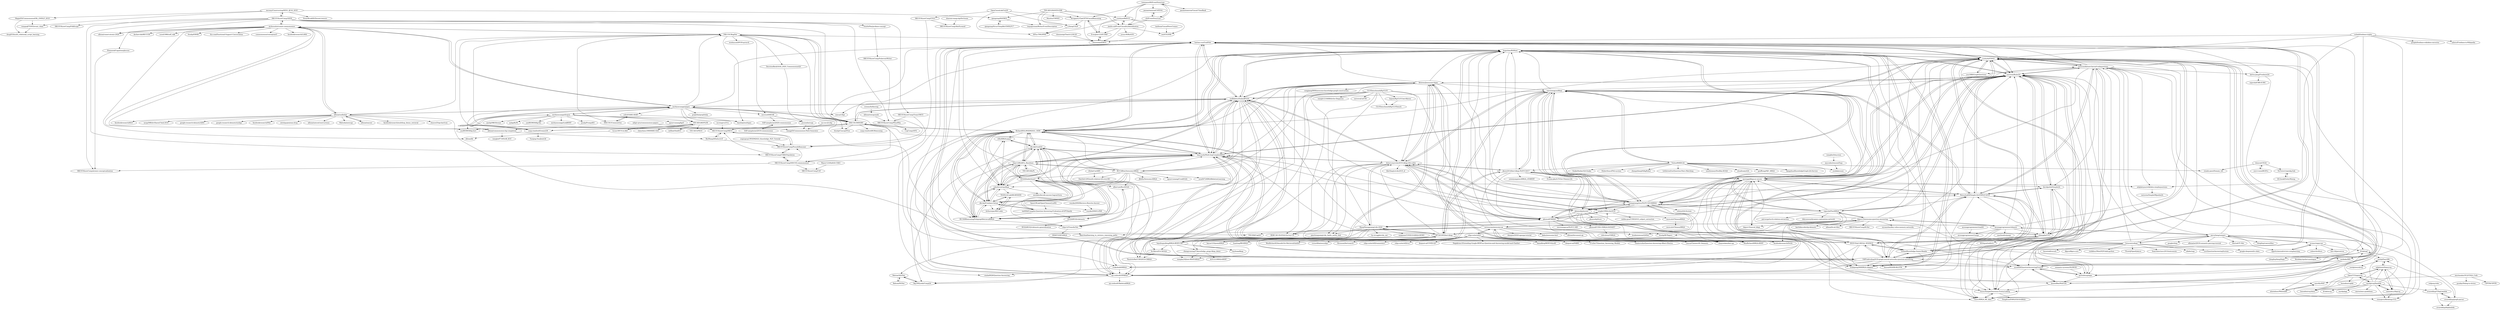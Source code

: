 digraph G {
"eecrazy/ConstructingNEEG_IJCAI_2018" -> "wangzq870305/event_chain"
"eecrazy/ConstructingNEEG_IJCAI_2018" -> "MagiaSN/CommonsenseERL_EMNLP_2019"
"eecrazy/ConstructingNEEG_IJCAI_2018" -> "HKUST-KnowComp/ASER"
"eecrazy/ConstructingNEEG_IJCAI_2018" -> "qiangning/MATRES"
"eecrazy/ConstructingNEEG_IJCAI_2018" -> "StonyBrookNLP/event-tensors"
"cdqa-suite/cdQA" -> "cdqa-suite/cdQA-annotator"
"cdqa-suite/cdQA" -> "cdqa-suite/cdQA-ui"
"cdqa-suite/cdQA" -> "seriousran/awesome-qa"
"cdqa-suite/cdQA" -> "deepset-ai/COVID-QA" ["e"=1]
"cdqa-suite/cdQA" -> "Nagakiran1/Extending-Google-BERT-as-Question-and-Answering-model-and-Chatbot"
"cdqa-suite/cdQA" -> "kamalkraj/BERT-SQuAD" ["e"=1]
"cdqa-suite/cdQA" -> "deepset-ai/FARM" ["e"=1]
"cdqa-suite/cdQA" -> "l11x0m7/Question_Answering_Models" ["e"=1]
"cdqa-suite/cdQA" -> "renatoviolin/Question-Answering-Albert-Electra" ["e"=1]
"cdqa-suite/cdQA" -> "ymcui/Chinese-RC-Datasets" ["e"=1]
"cdqa-suite/cdQA" -> "chiayewken/bert-qa"
"cdqa-suite/cdQA" -> "WenRichard/QAmodel-for-Retrievalchatbot" ["e"=1]
"cdqa-suite/cdQA" -> "facebookresearch/DrQA" ["e"=1]
"cdqa-suite/cdQA" -> "victordibia/neuralqa"
"cdqa-suite/cdQA" -> "Hironsan/bertsearch" ["e"=1]
"atcbosselut/comet-commonsense" -> "allenai/comet-atomic-2020" ["e"=1]
"atcbosselut/comet-commonsense" -> "HKUST-KnowComp/ASER"
"atcbosselut/comet-commonsense" -> "INK-USC/KagNet"
"atcbosselut/comet-commonsense" -> "thunlp/ERNIE" ["e"=1]
"atcbosselut/comet-commonsense" -> "allenai/unifiedqa"
"atcbosselut/comet-commonsense" -> "ElementalCognition/glucose"
"atcbosselut/comet-commonsense" -> "thu-coai/Emotional-Support-Conversation" ["e"=1]
"atcbosselut/comet-commonsense" -> "commonsense/conceptnet5" ["e"=1]
"atcbosselut/comet-commonsense" -> "allenai/commonsense-kg-completion"
"atcbosselut/comet-commonsense" -> "yao8839836/kg-bert" ["e"=1]
"atcbosselut/comet-commonsense" -> "facebookresearch/LAMA" ["e"=1]
"atcbosselut/comet-commonsense" -> "michiyasunaga/qagnn"
"atcbosselut/comet-commonsense" -> "declare-lab/RECCON" ["e"=1]
"atcbosselut/comet-commonsense" -> "vered1986/self_talk"
"atcbosselut/comet-commonsense" -> "allenai/kb" ["e"=1]
"seriousran/awesome-qa" -> "dapurv5/awesome-question-answering"
"seriousran/awesome-qa" -> "chiayewken/bert-qa"
"seriousran/awesome-qa" -> "thunlp/RCPapers" ["e"=1]
"seriousran/awesome-qa" -> "allenai/document-qa" ["e"=1]
"seriousran/awesome-qa" -> "BshoterJ/awesome-kgqa"
"seriousran/awesome-qa" -> "danqi/acl2020-openqa-tutorial" ["e"=1]
"seriousran/awesome-qa" -> "AkariAsai/learning_to_retrieve_reasoning_paths" ["e"=1]
"seriousran/awesome-qa" -> "localminimum/QANet" ["e"=1]
"seriousran/awesome-qa" -> "hugochan/BAMnet"
"seriousran/awesome-qa" -> "cdqa-suite/cdQA"
"seriousran/awesome-qa" -> "facebookresearch/DrQA" ["e"=1]
"seriousran/awesome-qa" -> "Jiakui/awesome-bert" ["e"=1]
"seriousran/awesome-qa" -> "BDBC-KG-NLP/QA-Survey-CN" ["e"=1]
"seriousran/awesome-qa" -> "THUDM/CogQA" ["e"=1]
"seriousran/awesome-qa" -> "wavewangyue/kbqa"
"rowanz/hellaswag" -> "allenai/winogrande"
"brmson/yodaqa" -> "percyliang/sempre"
"brmson/yodaqa" -> "SeanTater/uncc2014watsonsim"
"brmson/yodaqa" -> "syxu828/QuestionAnsweringOverFB"
"brmson/yodaqa" -> "rajarshd/TextKBQA"
"brmson/yodaqa" -> "afader/oqa" ["e"=1]
"brmson/yodaqa" -> "ysc/QuestionAnsweringSystem" ["e"=1]
"brmson/yodaqa" -> "google-deepmind/rc-data" ["e"=1]
"brmson/yodaqa" -> "knowitall/reverb" ["e"=1]
"brmson/yodaqa" -> "ad-freiburg/aqqu"
"brmson/yodaqa" -> "dkpro/dkpro-core" ["e"=1]
"brmson/yodaqa" -> "dapurv5/awesome-question-answering"
"brmson/yodaqa" -> "scottyih/STAGG"
"brmson/yodaqa" -> "vinhkhuc/MemN2N-babi-python" ["e"=1]
"brmson/yodaqa" -> "TScottJ/OpenEphyra"
"brmson/yodaqa" -> "brmson/dataset-factoid-webquestions"
"percyliang/sempre" -> "wcmac/sippycup"
"percyliang/sempre" -> "cgpotts/annualreview-complearning"
"percyliang/sempre" -> "brmson/yodaqa"
"percyliang/sempre" -> "lil-lab/spf"
"percyliang/sempre" -> "ayoungprogrammer/nlquery"
"percyliang/sempre" -> "scottyih/STAGG"
"percyliang/sempre" -> "sivareddyg/graph-parser"
"percyliang/sempre" -> "allenai/acl2018-semantic-parsing-tutorial" ["e"=1]
"percyliang/sempre" -> "donglixp/lang2logic" ["e"=1]
"percyliang/sempre" -> "brmson/dataset-factoid-webquestions"
"percyliang/sempre" -> "ad-freiburg/aqqu"
"percyliang/sempre" -> "MiuLab/TC-Bot" ["e"=1]
"percyliang/sempre" -> "donglixp/coarse2fine" ["e"=1]
"percyliang/sempre" -> "google/sling" ["e"=1]
"percyliang/sempre" -> "castorini/BuboQA"
"alontalmor/WebAsKB" -> "cairoHy/HSP"
"jkszw2014/bert-kbqa-NLPCC2017" -> "huangxiangzhou/NLPCC2016KBQA"
"jkszw2014/bert-kbqa-NLPCC2017" -> "997261095/bert-kbqa"
"jkszw2014/bert-kbqa-NLPCC2017" -> "wavewangyue/kbqa"
"jkszw2014/bert-kbqa-NLPCC2017" -> "WenRichard/KBQA-BERT" ["e"=1]
"jkszw2014/bert-kbqa-NLPCC2017" -> "duterscmy/ccks2019-ckbqa-4th-codes"
"jkszw2014/bert-kbqa-NLPCC2017" -> "wudapeng268/KBQA-Adapter"
"jkszw2014/bert-kbqa-NLPCC2017" -> "pkumod/CKBQA"
"jkszw2014/bert-kbqa-NLPCC2017" -> "hugochan/BAMnet"
"jkszw2014/bert-kbqa-NLPCC2017" -> "yeweiyangxinci/KBQA_AT4BERT"
"jkszw2014/bert-kbqa-NLPCC2017" -> "Erutan-pku/LCN-for-Chinese-QA"
"jkszw2014/bert-kbqa-NLPCC2017" -> "quyingqi/kbqa-ar-smcnn"
"Yishun99/KB-QA" -> "wavewangyue/kbqa"
"Yishun99/KB-QA" -> "shuaihuaiyi/QA" ["e"=1]
"Yishun99/KB-QA" -> "geofftong/NJU_KBQA" ["e"=1]
"Yishun99/KB-QA" -> "huangxiangzhou/NLPCC2016KBQA"
"Yishun99/KB-QA" -> "zoulala/youmi"
"Yishun99/KB-QA" -> "kangzhun/KnowledgeGraph-QA-Service" ["e"=1]
"Yishun99/KB-QA" -> "steady-pace/Domain_QA"
"Yishun99/KB-QA" -> "SnakeHacker/QA-Snake" ["e"=1]
"Yishun99/KB-QA" -> "Hubertliuyu/FAQ-system"
"Yishun99/KB-QA" -> "zhangziliang04/kgRobot" ["e"=1]
"Yishun99/KB-QA" -> "jkszw2014/bert-kbqa-NLPCC2017"
"Yishun99/KB-QA" -> "quyingqi/kbqa-ar-smcnn"
"Yishun99/KB-QA" -> "LittletreeZou/Question-Pairs-Matching" ["e"=1]
"Yishun99/KB-QA" -> "weizhixiaoyi/DouBan-KGQA" ["e"=1]
"amritasaha1812/CSQA_Code" -> "CIPITR/CIPITR"
"amritasaha1812/CSQA_Code" -> "guoday/Dialog-to-Action"
"amritasaha1812/CSQA_Code" -> "cairoHy/HSP"
"cairoHy/HSP" -> "alontalmor/WebAsKB"
"mikelewis0/easyccg" -> "uwnlp/EasySRL"
"mikelewis0/easyccg" -> "stanojevic/Rotating-CCG"
"mikelewis0/easyccg" -> "OpenCCG/openccg"
"mikelewis0/easyccg" -> "masashi-y/depccg"
"mikelewis0/easyccg" -> "bozsahin/ccg-latex"
"UKPLab/coling2018-graph-neural-networks-question-answering" -> "hugochan/BAMnet"
"UKPLab/coling2018-graph-neural-networks-question-answering" -> "scottyih/STAGG"
"UKPLab/coling2018-graph-neural-networks-question-answering" -> "haitian-sun/GraftNet"
"UKPLab/coling2018-graph-neural-networks-question-answering" -> "lanyunshi/Multi-hopComplexKBQA"
"UKPLab/coling2018-graph-neural-networks-question-answering" -> "xwhan/Knowledge-Aware-Reader"
"UKPLab/coling2018-graph-neural-networks-question-answering" -> "StevenWD/HR-BiLSTM"
"UKPLab/coling2018-graph-neural-networks-question-answering" -> "svakulenk0/KBQA"
"UKPLab/coling2018-graph-neural-networks-question-answering" -> "wudapeng268/KBQA-Adapter"
"UKPLab/coling2018-graph-neural-networks-question-answering" -> "syxu828/QuestionAnsweringOverFB"
"UKPLab/coling2018-graph-neural-networks-question-answering" -> "nju-websoft/SPARQA"
"UKPLab/coling2018-graph-neural-networks-question-answering" -> "PetrochukM/Simple-QA-EMNLP-2018"
"UKPLab/coling2018-graph-neural-networks-question-answering" -> "DEEP-PolyU/KEQA_WSDM19"
"UKPLab/coling2018-graph-neural-networks-question-answering" -> "castorini/BuboQA"
"UKPLab/coling2018-graph-neural-networks-question-answering" -> "brmson/dataset-factoid-webquestions"
"UKPLab/coling2018-graph-neural-networks-question-answering" -> "BshoterJ/awesome-kgqa"
"wavewangyue/kbqa" -> "huangxiangzhou/NLPCC2016KBQA"
"wavewangyue/kbqa" -> "jkszw2014/bert-kbqa-NLPCC2017"
"wavewangyue/kbqa" -> "duterscmy/ccks2019-ckbqa-4th-codes"
"wavewangyue/kbqa" -> "997261095/bert-kbqa"
"wavewangyue/kbqa" -> "quyingqi/kbqa-ar-smcnn"
"wavewangyue/kbqa" -> "WenRichard/KBQA-BERT" ["e"=1]
"wavewangyue/kbqa" -> "PetrochukM/Simple-QA-EMNLP-2018"
"wavewangyue/kbqa" -> "hugochan/BAMnet"
"wavewangyue/kbqa" -> "castorini/BuboQA"
"wavewangyue/kbqa" -> "rajarshd/TextKBQA"
"wavewangyue/kbqa" -> "Yishun99/KB-QA"
"wavewangyue/kbqa" -> "pkumod/gAnswer"
"wavewangyue/kbqa" -> "songlei1994/ccks2018"
"wavewangyue/kbqa" -> "brmson/dataset-factoid-webquestions"
"wavewangyue/kbqa" -> "malllabiisc/EmbedKGQA"
"DEEP-PolyU/KEQA_WSDM19" -> "castorini/BuboQA"
"DEEP-PolyU/KEQA_WSDM19" -> "malllabiisc/EmbedKGQA"
"DEEP-PolyU/KEQA_WSDM19" -> "xwhan/Knowledge-Aware-Reader"
"DEEP-PolyU/KEQA_WSDM19" -> "zihangdai/CFO"
"DEEP-PolyU/KEQA_WSDM19" -> "hugochan/BAMnet"
"DEEP-PolyU/KEQA_WSDM19" -> "haitian-sun/GraftNet"
"DEEP-PolyU/KEQA_WSDM19" -> "RichardHGL/WSDM2021_NSM"
"DEEP-PolyU/KEQA_WSDM19" -> "lanyunshi/Multi-hopComplexKBQA"
"DEEP-PolyU/KEQA_WSDM19" -> "UKPLab/coling2018-graph-neural-networks-question-answering"
"DEEP-PolyU/KEQA_WSDM19" -> "PetrochukM/Simple-QA-EMNLP-2018"
"DEEP-PolyU/KEQA_WSDM19" -> "nju-websoft/SPARQA"
"DEEP-PolyU/KEQA_WSDM19" -> "BshoterJ/awesome-kgqa"
"DEEP-PolyU/KEQA_WSDM19" -> "wudapeng268/KBQA-Adapter"
"svakulenk0/KBQA" -> "simba0626/Question-Answering"
"svakulenk0/KBQA" -> "nju-websoft/SPARQA"
"zmtkeke/IRN" -> "JunweiBao/MulCQA"
"zmtkeke/IRN" -> "syxu828/QuestionAnsweringOverFB"
"zmtkeke/IRN" -> "alontalmor/WebAsKB"
"haitian-sun/GraftNet" -> "RichardHGL/WSDM2021_NSM"
"haitian-sun/GraftNet" -> "xwhan/Knowledge-Aware-Reader"
"haitian-sun/GraftNet" -> "lanyunshi/Multi-hopComplexKBQA"
"haitian-sun/GraftNet" -> "malllabiisc/EmbedKGQA"
"haitian-sun/GraftNet" -> "hugochan/BAMnet"
"haitian-sun/GraftNet" -> "scottyih/STAGG"
"haitian-sun/GraftNet" -> "UKPLab/coling2018-graph-neural-networks-question-answering"
"haitian-sun/GraftNet" -> "DEEP-PolyU/KEQA_WSDM19"
"haitian-sun/GraftNet" -> "nju-websoft/SPARQA"
"haitian-sun/GraftNet" -> "svakulenk0/KBQA"
"haitian-sun/GraftNet" -> "zmtkeke/IRN"
"haitian-sun/GraftNet" -> "castorini/BuboQA"
"haitian-sun/GraftNet" -> "RUCKBReasoning/SubgraphRetrievalKBQA"
"haitian-sun/GraftNet" -> "kelvin-jiang/FreebaseQA"
"haitian-sun/GraftNet" -> "salesforce/rng-kbqa"
"hugochan/BAMnet" -> "wudapeng268/KBQA-Adapter"
"hugochan/BAMnet" -> "xwhan/Knowledge-Aware-Reader"
"hugochan/BAMnet" -> "UKPLab/coling2018-graph-neural-networks-question-answering"
"hugochan/BAMnet" -> "lanyunshi/Multi-hopComplexKBQA"
"hugochan/BAMnet" -> "RichardHGL/WSDM2021_NSM"
"hugochan/BAMnet" -> "haitian-sun/GraftNet"
"hugochan/BAMnet" -> "DEEP-PolyU/KEQA_WSDM19"
"hugochan/BAMnet" -> "nju-websoft/SPARQA"
"hugochan/BAMnet" -> "malllabiisc/EmbedKGQA"
"hugochan/BAMnet" -> "castorini/BuboQA"
"hugochan/BAMnet" -> "scottyih/STAGG"
"hugochan/BAMnet" -> "quyingqi/kbqa-ar-smcnn"
"hugochan/BAMnet" -> "brmson/dataset-factoid-webquestions"
"hugochan/BAMnet" -> "zmtkeke/IRN"
"hugochan/BAMnet" -> "PetrochukM/Simple-QA-EMNLP-2018"
"xwhan/Knowledge-Aware-Reader" -> "haitian-sun/GraftNet"
"xwhan/Knowledge-Aware-Reader" -> "hugochan/BAMnet"
"xwhan/Knowledge-Aware-Reader" -> "DEEP-PolyU/KEQA_WSDM19"
"xwhan/Knowledge-Aware-Reader" -> "wudapeng268/KBQA-Adapter"
"xwhan/Knowledge-Aware-Reader" -> "UKPLab/coling2018-graph-neural-networks-question-answering"
"xwhan/Knowledge-Aware-Reader" -> "castorini/BuboQA"
"cgpotts/annualreview-complearning" -> "wcmac/sippycup"
"wangfin/QAsystem" -> "anycodes/tencentFaqs"
"pkumod/gAnswer" -> "huangxiangzhou/NLPCC2016KBQA"
"pkumod/gAnswer" -> "duterscmy/ccks2019-ckbqa-4th-codes"
"pkumod/gAnswer" -> "castorini/BuboQA"
"pkumod/gAnswer" -> "scottyih/STAGG"
"pkumod/gAnswer" -> "pkumod/CKBQA"
"pkumod/gAnswer" -> "wavewangyue/kbqa"
"pkumod/gAnswer" -> "UKPLab/coling2018-graph-neural-networks-question-answering"
"pkumod/gAnswer" -> "lanyunshi/Multi-hopComplexKBQA"
"pkumod/gAnswer" -> "quyingqi/kbqa-ar-smcnn"
"pkumod/gAnswer" -> "nju-websoft/SPARQA"
"pkumod/gAnswer" -> "malllabiisc/EmbedKGQA"
"pkumod/gAnswer" -> "svakulenk0/KBQA"
"pkumod/gAnswer" -> "pkumod/gStore" ["e"=1]
"pkumod/gAnswer" -> "wudapeng268/KBQA-Adapter"
"pkumod/gAnswer" -> "WangShengguang/ccks-2020"
"quyingqi/kbqa-ar-smcnn" -> "PetrochukM/Simple-QA-EMNLP-2018"
"quyingqi/kbqa-ar-smcnn" -> "Gorov/KBQA_RE_data"
"quyingqi/kbqa-ar-smcnn" -> "castorini/BuboQA"
"quyingqi/kbqa-ar-smcnn" -> "huangxiangzhou/NLPCC2016KBQA"
"quyingqi/kbqa-ar-smcnn" -> "zihangdai/CFO"
"quyingqi/kbqa-ar-smcnn" -> "scottyih/STAGG"
"quyingqi/kbqa-ar-smcnn" -> "wavewangyue/kbqa"
"quyingqi/kbqa-ar-smcnn" -> "Gorov/SimpleQuestions-EntityLinking"
"quyingqi/kbqa-ar-smcnn" -> "dapurv5/neural_kbqa" ["e"=1]
"quyingqi/kbqa-ar-smcnn" -> "hugochan/BAMnet"
"quyingqi/kbqa-ar-smcnn" -> "syxu828/QuestionAnsweringOverFB"
"quyingqi/kbqa-ar-smcnn" -> "StevenWD/HR-BiLSTM"
"quyingqi/kbqa-ar-smcnn" -> "davidgolub/SimpleQA"
"quyingqi/kbqa-ar-smcnn" -> "xwhan/Knowledge-Aware-Reader"
"quyingqi/kbqa-ar-smcnn" -> "JunweiBao/MulCQA"
"kelvin-jiang/FreebaseQA" -> "Gorov/KBQA_RE_data"
"kelvin-jiang/FreebaseQA" -> "rajarshd/CBR-SUBG"
"LchengC/iLIF" -> "HITsz-TMG/PPAT"
"anycodes/tencentFaqs" -> "zoulala/youmi"
"HKUST-KnowComp/ASER" -> "eecrazy/ConstructingNEEG_IJCAI_2018"
"HKUST-KnowComp/ASER" -> "HKUST-KnowComp/TransOMCS"
"HKUST-KnowComp/ASER" -> "HKUST-KnowComp/CSKB-Population"
"HKUST-KnowComp/ASER" -> "HKUST-KnowComp/atomic-conceptualization"
"HKUST-KnowComp/ASER" -> "HKUST-KnowComp/DISCOS-commonsense"
"HKUST-KnowComp/ASER" -> "HKUST-KnowComp/FolkScope"
"HKUST-KnowComp/ASER" -> "allenai/comet-atomic-2020" ["e"=1]
"HKUST-KnowComp/ASER" -> "atcbosselut/comet-commonsense"
"HKUST-KnowComp/ASER" -> "ScarletPan/probase-concept"
"HKUST-KnowComp/ASER" -> "HKUST-KnowComp/WinoWhy"
"chiayewken/bert-qa" -> "seriousran/awesome-qa"
"PetrochukM/Simple-QA-EMNLP-2018" -> "quyingqi/kbqa-ar-smcnn"
"PetrochukM/Simple-QA-EMNLP-2018" -> "castorini/BuboQA"
"PetrochukM/Simple-QA-EMNLP-2018" -> "davidgolub/SimpleQA"
"PetrochukM/Simple-QA-EMNLP-2018" -> "zihangdai/CFO"
"PetrochukM/Simple-QA-EMNLP-2018" -> "Gorov/KBQA_RE_data"
"PetrochukM/Simple-QA-EMNLP-2018" -> "brmson/dataset-factoid-webquestions"
"PetrochukM/Simple-QA-EMNLP-2018" -> "huangxiangzhou/NLPCC2016KBQA"
"PetrochukM/Simple-QA-EMNLP-2018" -> "StevenWD/HR-BiLSTM"
"PetrochukM/Simple-QA-EMNLP-2018" -> "Gorov/SimpleQuestions-EntityLinking"
"PetrochukM/Simple-QA-EMNLP-2018" -> "wavewangyue/kbqa"
"PetrochukM/Simple-QA-EMNLP-2018" -> "UKPLab/coling2018-graph-neural-networks-question-answering"
"songlei1994/ccks2018" -> "pkumod/CKBQA"
"songlei1994/ccks2018" -> "duterscmy/ccks2019-ckbqa-4th-codes"
"songlei1994/ccks2018" -> "msra-nlc/ChineseKBQA"
"songlei1994/ccks2018" -> "xiefan-guo/CCKS2019_subject_extraction" ["e"=1]
"SAP-samples/acl2019-commonsense" -> "SAP-samples/acl2020-commonsense"
"qiangning/StructTempRel-EMNLP17" -> "qiangning/MATRES"
"wudapeng268/KBQA-Adapter" -> "hugochan/BAMnet"
"wudapeng268/KBQA-Adapter" -> "Gorov/KBQA_RE_data"
"keyue123/poemKBQA" -> "997261095/bert-kbqa"
"msra-nlc/ChineseKBQA" -> "msra-nlc/ChineseDBQA"
"qiangning/MATRES" -> "qiangning/StructTempRel-EMNLP17"
"qiangning/MATRES" -> "timjogorman/RicherEventDescription"
"mcreng/cs231n" -> "HKUST-KnowComp/MICO"
"INK-USC/MHGRN" -> "INK-USC/KagNet"
"INK-USC/MHGRN" -> "michiyasunaga/qagnn"
"INK-USC/MHGRN" -> "snap-stanford/GreaseLM"
"INK-USC/MHGRN" -> "malllabiisc/EmbedKGQA"
"INK-USC/MHGRN" -> "RichardHGL/WSDM2021_NSM"
"INK-USC/MHGRN" -> "lanyunshi/Multi-hopComplexKBQA"
"INK-USC/MHGRN" -> "haitian-sun/GraftNet"
"INK-USC/MHGRN" -> "allenai/commonsense-kg-completion"
"INK-USC/MHGRN" -> "thunlp/ConceptFlow" ["e"=1]
"INK-USC/MHGRN" -> "snap-stanford/KGReasoning" ["e"=1]
"INK-USC/MHGRN" -> "hugochan/BAMnet"
"INK-USC/MHGRN" -> "DEEP-PolyU/KEQA_WSDM19"
"INK-USC/CommonGen" -> "yeliu918/KG-BART"
"allenai/unifiedqa" -> "AkariAsai/learning_to_retrieve_reasoning_paths" ["e"=1]
"allenai/unifiedqa" -> "allenai/macaw"
"allenai/unifiedqa" -> "facebookresearch/multihop_dense_retrieval" ["e"=1]
"allenai/unifiedqa" -> "atcbosselut/comet-commonsense"
"allenai/unifiedqa" -> "shmsw25/qa-hard-em" ["e"=1]
"allenai/unifiedqa" -> "facebookresearch/KILT" ["e"=1]
"allenai/unifiedqa" -> "mrqa/MRQA-Shared-Task-2019" ["e"=1]
"allenai/unifiedqa" -> "michiyasunaga/qagnn"
"allenai/unifiedqa" -> "google-research-datasets/QED" ["e"=1]
"allenai/unifiedqa" -> "google-research-datasets/tydiqa" ["e"=1]
"allenai/unifiedqa" -> "facebookresearch/PAQ" ["e"=1]
"allenai/unifiedqa" -> "nitishgupta/nmn-drop" ["e"=1]
"allenai/unifiedqa" -> "allenai/natural-instructions" ["e"=1]
"allenai/unifiedqa" -> "INK-USC/KagNet"
"allenai/unifiedqa" -> "Maluuba/newsqa" ["e"=1]
"usc-isi-i2/cskg" -> "wangpf3/Commonsense-Path-Generator"
"duterscmy/ccks2019-ckbqa-4th-codes" -> "pkumod/CKBQA"
"duterscmy/ccks2019-ckbqa-4th-codes" -> "WangShengguang/ccks-2020"
"duterscmy/ccks2019-ckbqa-4th-codes" -> "songlei1994/ccks2018"
"duterscmy/ccks2019-ckbqa-4th-codes" -> "wavewangyue/kbqa"
"duterscmy/ccks2019-ckbqa-4th-codes" -> "panchunguang/ccks_baidu_entity_link" ["e"=1]
"duterscmy/ccks2019-ckbqa-4th-codes" -> "malllabiisc/EmbedKGQA"
"duterscmy/ccks2019-ckbqa-4th-codes" -> "lanyunshi/Multi-hopComplexKBQA"
"duterscmy/ccks2019-ckbqa-4th-codes" -> "WenRichard/KBQA-BERT" ["e"=1]
"duterscmy/ccks2019-ckbqa-4th-codes" -> "huangxiangzhou/NLPCC2016KBQA"
"duterscmy/ccks2019-ckbqa-4th-codes" -> "jkszw2014/bert-kbqa-NLPCC2017"
"duterscmy/ccks2019-ckbqa-4th-codes" -> "BDBC-KG-NLP/QA-Survey-CN" ["e"=1]
"duterscmy/ccks2019-ckbqa-4th-codes" -> "pkumod/gAnswer"
"duterscmy/ccks2019-ckbqa-4th-codes" -> "AlexYangLi/ccks2019_el" ["e"=1]
"duterscmy/ccks2019-ckbqa-4th-codes" -> "BshoterJ/awesome-kgqa"
"duterscmy/ccks2019-ckbqa-4th-codes" -> "ThisIsSoMe/CCKS2019-CKBQA"
"INK-USC/KagNet" -> "INK-USC/MHGRN"
"INK-USC/KagNet" -> "DecstionBack/AAAI_2020_CommonsenseQA"
"INK-USC/KagNet" -> "wangpf3/Commonsense-Path-Generator"
"INK-USC/KagNet" -> "THUDM/CogQA" ["e"=1]
"INK-USC/KagNet" -> "haitian-sun/GraftNet"
"INK-USC/KagNet" -> "thunlp/ConceptFlow" ["e"=1]
"INK-USC/KagNet" -> "haozheji/multigen" ["e"=1]
"INK-USC/KagNet" -> "woshiyyya/DFGN-pytorch" ["e"=1]
"INK-USC/KagNet" -> "allenai/commonsense-kg-completion"
"INK-USC/KagNet" -> "microsoft/KEAR"
"INK-USC/KagNet" -> "atcbosselut/comet-commonsense"
"INK-USC/KagNet" -> "INK-USC/CommonGen"
"997261095/bert-kbqa" -> "hquzhuguofeng/KBQA-BERT-CRF"
"997261095/bert-kbqa" -> "jkszw2014/bert-kbqa-NLPCC2017"
"997261095/bert-kbqa" -> "wavewangyue/kbqa"
"997261095/bert-kbqa" -> "huangxiangzhou/NLPCC2016KBQA"
"997261095/bert-kbqa" -> "keyue123/poemKBQA"
"997261095/bert-kbqa" -> "wangbq18/Joint-BERT-KBQA"
"997261095/bert-kbqa" -> "WangShengguang/ccks-2020"
"997261095/bert-kbqa" -> "zhangyunxing37/knowledge_grapy-kbqa_demo"
"997261095/bert-kbqa" -> "lanyunshi/Multi-hopComplexKBQA"
"997261095/bert-kbqa" -> "duterscmy/ccks2019-ckbqa-4th-codes"
"997261095/bert-kbqa" -> "liuaiting/BB-KBQA"
"997261095/bert-kbqa" -> "hyybuaa/kbqa"
"997261095/bert-kbqa" -> "WenRichard/KBQA-BERT" ["e"=1]
"hquzhuguofeng/KBQA-BERT-CRF" -> "997261095/bert-kbqa"
"hquzhuguofeng/KBQA-BERT-CRF" -> "zhangyunxing37/knowledge_grapy-kbqa_demo"
"hquzhuguofeng/KBQA-BERT-CRF" -> "Xu-Wave/EA-CKGQA"
"hquzhuguofeng/KBQA-BERT-CRF" -> "hyybuaa/kbqa"
"hquzhuguofeng/KBQA-BERT-CRF" -> "wangbq18/Joint-BERT-KBQA"
"WangShengguang/ccks-2020" -> "duterscmy/ccks2019-ckbqa-4th-codes"
"WangShengguang/ccks-2020" -> "ThisIsSoMe/CCKS2019-CKBQA"
"WangShengguang/ccks-2020" -> "pkumod/CKBQA"
"WangShengguang/ccks-2020" -> "songlei1994/ccks2018"
"WangShengguang/ccks-2020" -> "997261095/bert-kbqa"
"WangShengguang/ccks-2020" -> "malllabiisc/EmbedKGQA"
"WangShengguang/ccks-2020" -> "xyjigsaw/COVID19-KBQA-DEMO" ["e"=1]
"WangShengguang/ccks-2020" -> "panchunguang/ccks_baidu_entity_link" ["e"=1]
"WangShengguang/ccks-2020" -> "hquzhuguofeng/KBQA-BERT-CRF"
"WangShengguang/ccks-2020" -> "Xu-Wave/EA-CKGQA"
"WangShengguang/ccks-2020" -> "hy-struggle/ccks_ner" ["e"=1]
"nju-websoft/SPARQA" -> "lanyunshi/Multi-hopComplexKBQA"
"nju-websoft/SPARQA" -> "lkq1992yeah/CompQA"
"nju-websoft/SPARQA" -> "nju-websoft/SkeletonKBQA"
"nju-websoft/SPARQA" -> "RichardHGL/WSDM2021_NSM"
"nju-websoft/SPARQA" -> "cairoHy/HSP"
"lanyunshi/Multi-hopComplexKBQA" -> "RichardHGL/WSDM2021_NSM"
"lanyunshi/Multi-hopComplexKBQA" -> "nju-websoft/SPARQA"
"lanyunshi/Multi-hopComplexKBQA" -> "malllabiisc/EmbedKGQA"
"lanyunshi/Multi-hopComplexKBQA" -> "scottyih/STAGG"
"lanyunshi/Multi-hopComplexKBQA" -> "haitian-sun/GraftNet"
"lanyunshi/Multi-hopComplexKBQA" -> "dki-lab/GrailQA"
"lanyunshi/Multi-hopComplexKBQA" -> "lkq1992yeah/CompQA"
"lanyunshi/Multi-hopComplexKBQA" -> "hugochan/BAMnet"
"lanyunshi/Multi-hopComplexKBQA" -> "salesforce/rng-kbqa"
"lanyunshi/Multi-hopComplexKBQA" -> "shijx12/KQAPro_Baselines"
"lanyunshi/Multi-hopComplexKBQA" -> "Bahuia/AQGNet"
"lanyunshi/Multi-hopComplexKBQA" -> "UKPLab/coling2018-graph-neural-networks-question-answering"
"lanyunshi/Multi-hopComplexKBQA" -> "RUCKBReasoning/SubgraphRetrievalKBQA"
"lanyunshi/Multi-hopComplexKBQA" -> "DEEP-PolyU/KEQA_WSDM19"
"lanyunshi/Multi-hopComplexKBQA" -> "duterscmy/ccks2019-ckbqa-4th-codes"
"jianliu-ml/EventCausalityIdentification" -> "Everglow123/ECIMP"
"jianliu-ml/EventCausalityIdentification" -> "cuishiyao96/ECE"
"jianliu-ml/EventCausalityIdentification" -> "jcsun-00/KeAGN"
"jianliu-ml/EventCausalityIdentification" -> "chenmeiqii/ERGO"
"jianliu-ml/EventCausalityIdentification" -> "iesl/CE2ERE"
"zhangyunxing37/knowledge_grapy-kbqa_demo" -> "AI-YULU/KBQA-BERT" ["e"=1]
"zhangyunxing37/knowledge_grapy-kbqa_demo" -> "wangbq18/Joint-BERT-KBQA"
"malllabiisc/EmbedKGQA" -> "lanyunshi/Multi-hopComplexKBQA"
"malllabiisc/EmbedKGQA" -> "BshoterJ/awesome-kgqa"
"malllabiisc/EmbedKGQA" -> "DEEP-PolyU/KEQA_WSDM19"
"malllabiisc/EmbedKGQA" -> "haitian-sun/GraftNet"
"malllabiisc/EmbedKGQA" -> "RichardHGL/WSDM2021_NSM"
"malllabiisc/EmbedKGQA" -> "uma-pi1/kge" ["e"=1]
"malllabiisc/EmbedKGQA" -> "hugochan/BAMnet"
"malllabiisc/EmbedKGQA" -> "duterscmy/ccks2019-ckbqa-4th-codes"
"malllabiisc/EmbedKGQA" -> "INK-USC/MHGRN"
"malllabiisc/EmbedKGQA" -> "shijx12/TransferNet"
"malllabiisc/EmbedKGQA" -> "RUCKBReasoning/SubgraphRetrievalKBQA"
"malllabiisc/EmbedKGQA" -> "michiyasunaga/qagnn"
"malllabiisc/EmbedKGQA" -> "nju-websoft/SPARQA"
"malllabiisc/EmbedKGQA" -> "shijx12/KQAPro_Baselines"
"malllabiisc/EmbedKGQA" -> "UKPLab/coling2018-graph-neural-networks-question-answering"
"shijx12/KQAPro_Baselines" -> "lanyunshi/Multi-hopComplexKBQA"
"shijx12/KQAPro_Baselines" -> "RichardHGL/WSDM2021_NSM"
"shijx12/KQAPro_Baselines" -> "salesforce/rng-kbqa"
"shijx12/KQAPro_Baselines" -> "shijx12/TransferNet"
"shijx12/KQAPro_Baselines" -> "RUCAIBox/Awesome-KBQA"
"shijx12/KQAPro_Baselines" -> "dki-lab/GrailQA"
"shijx12/KQAPro_Baselines" -> "nju-websoft/SPARQA"
"shijx12/KQAPro_Baselines" -> "RUCKBReasoning/SubgraphRetrievalKBQA"
"shijx12/KQAPro_Baselines" -> "THU-KEG/KoPL"
"shijx12/KQAPro_Baselines" -> "dki-lab/Freebase-Setup"
"shijx12/KQAPro_Baselines" -> "malllabiisc/EmbedKGQA"
"shijx12/KQAPro_Baselines" -> "haitian-sun/GraftNet"
"shijx12/KQAPro_Baselines" -> "KGQA/leaderboard"
"shijx12/KQAPro_Baselines" -> "albert-jin/Rce-KGQA"
"lkq1992yeah/CompQA" -> "Bahuia/AQGNet"
"Bahuia/AQGNet" -> "Bahuia/HGNet"
"Bahuia/AQGNet" -> "lkq1992yeah/CompQA"
"BshoterJ/awesome-kgqa" -> "malllabiisc/EmbedKGQA"
"BshoterJ/awesome-kgqa" -> "lanyunshi/Multi-hopComplexKBQA"
"BshoterJ/awesome-kgqa" -> "castorini/BuboQA"
"BshoterJ/awesome-kgqa" -> "duterscmy/ccks2019-ckbqa-4th-codes"
"BshoterJ/awesome-kgqa" -> "UKPLab/coling2018-graph-neural-networks-question-answering"
"BshoterJ/awesome-kgqa" -> "haitian-sun/GraftNet"
"BshoterJ/awesome-kgqa" -> "hugochan/BAMnet"
"BshoterJ/awesome-kgqa" -> "DEEP-PolyU/KEQA_WSDM19"
"BshoterJ/awesome-kgqa" -> "huangxiangzhou/NLPCC2016KBQA"
"BshoterJ/awesome-kgqa" -> "BDBC-KG-NLP/QA-Survey-CN" ["e"=1]
"BshoterJ/awesome-kgqa" -> "songjiang0909/awesome-knowledge-graph-construction" ["e"=1]
"BshoterJ/awesome-kgqa" -> "wavewangyue/kbqa"
"BshoterJ/awesome-kgqa" -> "RichardHGL/WSDM2021_NSM"
"BshoterJ/awesome-kgqa" -> "svakulenk0/KBQA"
"BshoterJ/awesome-kgqa" -> "nju-websoft/SPARQA"
"allenai/winogrande" -> "HKUST-KnowComp/WinoWhy"
"allenai/commonsense-kg-completion" -> "wangbo9719/StAR_KGC" ["e"=1]
"allenai/commonsense-kg-completion" -> "BinWang28/InductivE"
"yeliu918/KG-BART" -> "INK-USC/CommonGen"
"yeliu918/KG-BART" -> "haozheji/multigen" ["e"=1]
"SAP-samples/acl2020-commonsense" -> "SAP-samples/acl2019-commonsense"
"ScarletPan/probase-concept" -> "HKUST-KnowComp/SubeventWriter"
"ElementalCognition/glucose" -> "HKUST-KnowComp/atomic-conceptualization"
"txsun1997/CoLAKE" -> "THU-KEG/KEPLER"
"txsun1997/CoLAKE" -> "allenai/kb" ["e"=1]
"DecstionBack/AAAI_2020_CommonsenseQA" -> "jessionlin/csqa"
"cdhx/KBQA-paper" -> "dki-lab/GrailQA"
"dki-lab/Freebase-Setup" -> "dki-lab/GrailQA"
"dki-lab/Freebase-Setup" -> "salesforce/rng-kbqa"
"dki-lab/Freebase-Setup" -> "RUCKBReasoning/SubgraphRetrievalKBQA"
"dki-lab/Freebase-Setup" -> "TIGER-AI-Lab/KB-BINDER"
"dki-lab/Freebase-Setup" -> "RichardHGL/WSDM2021_NSM"
"dki-lab/Freebase-Setup" -> "Arthurizijar/KB-Coder"
"dki-lab/Freebase-Setup" -> "KGQA/leaderboard"
"dki-lab/Freebase-Setup" -> "wuyike2000/CoTKR"
"dki-lab/Freebase-Setup" -> "tan92hl/Complex-Question-Answering-Evaluation-of-GPT-family"
"pkumod/CKBQA" -> "songlei1994/ccks2018"
"pkumod/CKBQA" -> "duterscmy/ccks2019-ckbqa-4th-codes"
"pkumod/CKBQA" -> "pkumod/CCKS-CKBQA-DATASET"
"pkumod/CKBQA" -> "wudapeng268/KBQA-Adapter"
"pkumod/CKBQA" -> "huangxiangzhou/NLPCC2016KBQA"
"pkumod/CKBQA" -> "nju-websoft/SPARQA"
"pkumod/CKBQA" -> "wavewangyue/NLPCC-MH" ["e"=1]
"pkumod/CKBQA" -> "WangShengguang/ccks-2020"
"pkumod/CKBQA" -> "lanyunshi/Multi-hopComplexKBQA"
"pkumod/CKBQA" -> "scottyih/STAGG"
"pkumod/CKBQA" -> "hugochan/BAMnet"
"Xu-Wave/EA-CKGQA" -> "ThisIsSoMe/CCKS2019-CKBQA"
"HKUST-KnowComp/TransOMCS" -> "HKUST-KnowComp/WinoWhy"
"HKUST-KnowComp/TransOMCS" -> "HKUST-KnowComp/DISCOS-commonsense"
"jessionlin/csqa" -> "wangpf3/Commonsense-Path-Generator"
"HKUST-KnowComp/WinoWhy" -> "CogComp/APSI"
"HKUST-KnowComp/WinoWhy" -> "HKUST-KnowComp/MICO"
"MagiaSN/CommonsenseERL_EMNLP_2019" -> "doug919/multi_relational_script_learning"
"MagiaSN/CommonsenseERL_EMNLP_2019" -> "wangzq870305/event_chain"
"BinWang28/InductivE" -> "HKUST-KnowComp/MICO"
"BinWang28/InductivE" -> "HKUST-KnowComp/PseudoReasoner"
"michiyasunaga/qagnn" -> "INK-USC/MHGRN"
"michiyasunaga/qagnn" -> "snap-stanford/GreaseLM"
"michiyasunaga/qagnn" -> "malllabiisc/EmbedKGQA"
"michiyasunaga/qagnn" -> "michiyasunaga/dragon"
"michiyasunaga/qagnn" -> "yeliu918/KG-BART"
"michiyasunaga/qagnn" -> "INK-USC/KagNet"
"michiyasunaga/qagnn" -> "allenai/unifiedqa"
"michiyasunaga/qagnn" -> "THU-KEG/KEPLER"
"michiyasunaga/qagnn" -> "yao8839836/kg-bert" ["e"=1]
"michiyasunaga/qagnn" -> "atcbosselut/comet-commonsense"
"michiyasunaga/qagnn" -> "graph4ai/graph4nlp" ["e"=1]
"michiyasunaga/qagnn" -> "haozheji/multigen" ["e"=1]
"michiyasunaga/qagnn" -> "uma-pi1/kge" ["e"=1]
"michiyasunaga/qagnn" -> "microsoft/KEAR"
"michiyasunaga/qagnn" -> "haitian-sun/GraftNet"
"brmson/dataset-factoid-webquestions" -> "Gorov/SimpleQuestions-EntityLinking"
"brmson/dataset-factoid-webquestions" -> "scottyih/STAGG"
"brmson/dataset-factoid-webquestions" -> "PetrochukM/Simple-QA-EMNLP-2018"
"brmson/dataset-factoid-webquestions" -> "castorini/BuboQA"
"brmson/dataset-factoid-webquestions" -> "askplatypus/wikidata-simplequestions"
"brmson/dataset-factoid-webquestions" -> "hugochan/BAMnet"
"brmson/dataset-factoid-webquestions" -> "wudapeng268/KBQA-Adapter"
"brmson/dataset-factoid-webquestions" -> "ad-freiburg/aqqu"
"brmson/dataset-factoid-webquestions" -> "ysu1989/GraphQuestions"
"brmson/dataset-factoid-webquestions" -> "UKPLab/coling2018-graph-neural-networks-question-answering"
"brmson/dataset-factoid-webquestions" -> "kelvin-jiang/FreebaseQA"
"brmson/dataset-factoid-webquestions" -> "Gorov/KBQA_RE_data"
"brmson/dataset-factoid-webquestions" -> "haitian-sun/GraftNet"
"brmson/dataset-factoid-webquestions" -> "quyingqi/kbqa-ar-smcnn"
"brmson/dataset-factoid-webquestions" -> "davidgolub/SimpleQA"
"wcmac/sippycup" -> "cgpotts/annualreview-complearning"
"wcmac/sippycup" -> "percyliang/sempre"
"wcmac/sippycup" -> "lil-lab/spf"
"wcmac/sippycup" -> "sidaw/shrdlurn"
"wcmac/sippycup" -> "Kitt-AI/parsetron"
"dki-lab/GrailQA" -> "dki-lab/Freebase-Setup"
"dki-lab/GrailQA" -> "salesforce/rng-kbqa"
"dki-lab/GrailQA" -> "cdhx/KBQA-paper"
"dki-lab/GrailQA" -> "lanyunshi/Multi-hopComplexKBQA"
"dki-lab/GrailQA" -> "simba0626/Question-Answering"
"dki-lab/GrailQA" -> "Arthurizijar/KB-Coder"
"dki-lab/GrailQA" -> "nju-websoft/SPARQA"
"dki-lab/GrailQA" -> "RichardHGL/WSDM2021_NSM"
"dki-lab/GrailQA" -> "shijx12/KQAPro_Baselines"
"sivareddyg/graph-parser" -> "sivareddyg/UDepLambda"
"sivareddyg/graph-parser" -> "sivareddyg/deplambda"
"sivareddyg/graph-parser" -> "uwnlp/EasySRL"
"shijx12/TransferNet" -> "albert-jin/Rce-KGQA"
"shijx12/TransferNet" -> "HXX97/GMT-KBQA"
"allenai/macaw" -> "allenai/unifiedqa"
"redpony/cdec" -> "sivareddyg/UDepLambda"
"RichardHGL/WSDM2021_NSM" -> "RUCKBReasoning/SubgraphRetrievalKBQA"
"RichardHGL/WSDM2021_NSM" -> "lanyunshi/Multi-hopComplexKBQA"
"RichardHGL/WSDM2021_NSM" -> "haitian-sun/GraftNet"
"RichardHGL/WSDM2021_NSM" -> "salesforce/rng-kbqa"
"RichardHGL/WSDM2021_NSM" -> "nju-websoft/SPARQA"
"RichardHGL/WSDM2021_NSM" -> "malllabiisc/EmbedKGQA"
"RichardHGL/WSDM2021_NSM" -> "hugochan/BAMnet"
"RichardHGL/WSDM2021_NSM" -> "dki-lab/GrailQA"
"RichardHGL/WSDM2021_NSM" -> "dki-lab/Freebase-Setup"
"RichardHGL/WSDM2021_NSM" -> "shijx12/KQAPro_Baselines"
"RichardHGL/WSDM2021_NSM" -> "DEEP-PolyU/KEQA_WSDM19"
"RichardHGL/WSDM2021_NSM" -> "lkq1992yeah/CompQA"
"RichardHGL/WSDM2021_NSM" -> "scottyih/STAGG"
"RichardHGL/WSDM2021_NSM" -> "INK-USC/MHGRN"
"RichardHGL/WSDM2021_NSM" -> "cdhx/KBQA-paper"
"microsoft/KEAR" -> "jessionlin/csqa"
"microsoft/KEAR" -> "SAP-samples/acl2020-commonsense"
"RUCAIBox/Awesome-KBQA" -> "shijx12/KQAPro_Baselines"
"RUCAIBox/Awesome-KBQA" -> "dki-lab/Freebase-Setup"
"RUCAIBox/Awesome-KBQA" -> "JBoRu/Awesome-KBQA"
"RUCAIBox/Awesome-KBQA" -> "salesforce/rng-kbqa"
"RUCAIBox/Awesome-KBQA" -> "dki-lab/GrailQA"
"RUCAIBox/Awesome-KBQA" -> "DanSeb1295/multi-relation-QA-over-KG"
"RUCAIBox/Awesome-KBQA" -> "RUCKBReasoning/SubgraphRetrievalKBQA"
"RUCAIBox/Awesome-KBQA" -> "KGQA/leaderboard"
"RUCAIBox/Awesome-KBQA" -> "apoorvumang/CronKGQA" ["e"=1]
"RUCAIBox/Awesome-KBQA" -> "malllabiisc/EmbedKGQA"
"RUCAIBox/Awesome-KBQA" -> "RichardHGL/WSDM2021_NSM"
"RUCAIBox/Awesome-KBQA" -> "lanyunshi/Multi-hopComplexKBQA"
"RUCAIBox/Awesome-KBQA" -> "albert-jin/Rce-KGQA"
"RUCAIBox/Awesome-KBQA" -> "yym6472/KBQARelationLearning"
"RUCAIBox/Awesome-KBQA" -> "BshoterJ/awesome-kgqa"
"THU-KEG/KEPLER" -> "txsun1997/CoLAKE"
"THU-KEG/KEPLER" -> "allenai/commonsense-kg-completion"
"THU-KEG/KEPLER" -> "chenchens190009/KG-S2S" ["e"=1]
"THU-KEG/KEPLER" -> "yao8839836/kg-bert" ["e"=1]
"THU-KEG/KEPLER" -> "intfloat/SimKGC" ["e"=1]
"THU-KEG/KEPLER" -> "THU-KEG/PKGC" ["e"=1]
"albert-jin/Rce-KGQA" -> "shijx12/TransferNet"
"Mayer123/HyKAS-CSKG" -> "HKUST-KnowComp/CAT"
"iDylanCui/ARN" -> "DanSeb1295/multi-relation-QA-over-KG"
"HKUST-KnowComp/DISCOS-commonsense" -> "HKUST-KnowComp/CSKB-Population"
"HKUST-KnowComp/DISCOS-commonsense" -> "HKUST-KnowComp/PseudoReasoner"
"HKUST-KnowComp/DISCOS-commonsense" -> "HKUST-KnowComp/CAT"
"HKUST-KnowComp/DISCOS-commonsense" -> "HKUST-KnowComp/atomic-conceptualization"
"adapt-sjtu/commonsense-papers" -> "HKUST-KnowComp/MICO"
"dozycat/CEQA" -> "zzzvvvxxxd/KGPro"
"dozycat/CEQA" -> "NoTwice1/openkg-link"
"dozycat/CEQA" -> "steady-pace/Domain_QA"
"snap-stanford/GreaseLM" -> "michiyasunaga/dragon"
"snap-stanford/GreaseLM" -> "michiyasunaga/qagnn"
"snap-stanford/GreaseLM" -> "INK-USC/MHGRN"
"snap-stanford/GreaseLM" -> "Yueqing-Sun/JointLK"
"KGQA/leaderboard" -> "KGQA/KGQA-datasets"
"KGQA/leaderboard" -> "dki-lab/Freebase-Setup"
"KGQA/leaderboard" -> "askplatypus/wikidata-simplequestions"
"KGQA/leaderboard" -> "salesforce/rng-kbqa"
"KGQA/leaderboard" -> "shijx12/KQAPro_Baselines"
"KGQA/leaderboard" -> "awslabs/decode-answer-logical-form"
"KGQA/leaderboard" -> "tan92hl/Complex-Question-Answering-Evaluation-of-GPT-family"
"KGQA/leaderboard" -> "RichardHGL/WSDM2021_NSM"
"KGQA/leaderboard" -> "dki-lab/GrailQA"
"KGQA/leaderboard" -> "shijx12/TransferNet"
"mynlp/ccg2lambda" -> "masashi-y/depccg"
"mynlp/ccg2lambda" -> "mikelewis0/easyccg"
"mynlp/ccg2lambda" -> "mynlp/jigg"
"mynlp/ccg2lambda" -> "OpenCCG/openccg"
"mynlp/ccg2lambda" -> "stanojevic/Rotating-CCG"
"mynlp/ccg2lambda" -> "bozsahin/ccg-latex"
"mynlp/ccg2lambda" -> "sivareddyg/UDepLambda"
"mynlp/ccg2lambda" -> "lil-lab/spf"
"mynlp/ccg2lambda" -> "uwnlp/EasySRL"
"mynlp/ccg2lambda" -> "amrisi/amr-guidelines" ["e"=1]
"mynlp/ccg2lambda" -> "lil-lab/nccg"
"ayoungprogrammer/readAI" -> "ayoungprogrammer/Lango"
"salesforce/rng-kbqa" -> "dki-lab/GrailQA"
"salesforce/rng-kbqa" -> "dki-lab/Freebase-Setup"
"salesforce/rng-kbqa" -> "RUCKBReasoning/SubgraphRetrievalKBQA"
"salesforce/rng-kbqa" -> "RichardHGL/WSDM2021_NSM"
"salesforce/rng-kbqa" -> "cdhx/KBQA-paper"
"salesforce/rng-kbqa" -> "lanyunshi/Multi-hopComplexKBQA"
"salesforce/rng-kbqa" -> "awslabs/decode-answer-logical-form"
"salesforce/rng-kbqa" -> "TIGER-AI-Lab/KB-BINDER"
"salesforce/rng-kbqa" -> "shijx12/KQAPro_Baselines"
"CLUEbenchmark/KgCLUE" -> "bojone/KgCLUE-bert4keras"
"CLUEbenchmark/KgCLUE" -> "malllabiisc/EmbedKGQA"
"CLUEbenchmark/KgCLUE" -> "WangShengguang/ccks-2020"
"CLUEbenchmark/KgCLUE" -> "wangle1218/KBQA-for-Diagnosis" ["e"=1]
"CLUEbenchmark/KgCLUE" -> "BDBC-KG-NLP/QA-Survey-CN" ["e"=1]
"CLUEbenchmark/KgCLUE" -> "RUCAIBox/Awesome-KBQA"
"CLUEbenchmark/KgCLUE" -> "duterscmy/ccks2019-ckbqa-4th-codes"
"CLUEbenchmark/KgCLUE" -> "universal-ie/UIE" ["e"=1]
"CLUEbenchmark/KgCLUE" -> "pkumod/CKBQA"
"CLUEbenchmark/KgCLUE" -> "panchunguang/ccks_baidu_entity_link" ["e"=1]
"CLUEbenchmark/KgCLUE" -> "CLUEbenchmark/KgCLUEbench"
"CLUEbenchmark/KgCLUE" -> "hquzhuguofeng/KBQA-BERT-CRF"
"KG-book/EntityMining" -> "NoTwice1/openkg-link"
"RUCKBReasoning/SubgraphRetrievalKBQA" -> "RichardHGL/WSDM2021_NSM"
"RUCKBReasoning/SubgraphRetrievalKBQA" -> "dki-lab/Freebase-Setup"
"RUCKBReasoning/SubgraphRetrievalKBQA" -> "salesforce/rng-kbqa"
"RUCKBReasoning/SubgraphRetrievalKBQA" -> "shijx12/TransferNet"
"RUCKBReasoning/SubgraphRetrievalKBQA" -> "shijx12/KQAPro_Baselines"
"RUCKBReasoning/SubgraphRetrievalKBQA" -> "cdhx/KBQA-paper"
"RUCKBReasoning/SubgraphRetrievalKBQA" -> "lanyunshi/Multi-hopComplexKBQA"
"Everglow123/ECIMP" -> "chenmeiqii/ERGO"
"Everglow123/ECIMP" -> "ArrogantL/ChatGPT4CausalReasoning"
"ad-freiburg/aqqu" -> "scottyih/STAGG"
"ad-freiburg/aqqu" -> "JunweiBao/MulCQA"
"ad-freiburg/aqqu" -> "syxu828/QuestionAnsweringOverFB"
"KGQA/KGQA-datasets" -> "KGQA/KGQA-datasets-generalization"
"KGQA/KGQA-datasets" -> "KGQA/leaderboard"
"tanfiona/CausalNewsCorpus" -> "iesl/CE2ERE"
"Bahuia/HGNet" -> "Bahuia/AQGNet"
"THU-KEG/KoPL" -> "shijx12/KQAPro_Baselines"
"uwnlp/EasySRL" -> "mikelewis0/easyccg"
"uwnlp/EasySRL" -> "uwnlp/neuralccg"
"HKUST-KnowComp/CSKB-Population" -> "HKUST-KnowComp/PseudoReasoner"
"HKUST-KnowComp/CSKB-Population" -> "HKUST-KnowComp/DISCOS-commonsense"
"HKUST-KnowComp/CSKB-Population" -> "HKUST-KnowComp/MICO"
"bojone/KgCLUE-bert4keras" -> "CLUEbenchmark/KgCLUEbench"
"pkumod/CCKS-CKBQA-DATASET" -> "ridiculouz/CKBQA"
"michiyasunaga/dragon" -> "snap-stanford/GreaseLM"
"michiyasunaga/dragon" -> "michiyasunaga/LinkBERT" ["e"=1]
"michiyasunaga/dragon" -> "michiyasunaga/qagnn"
"michiyasunaga/dragon" -> "zjunlp/PromptKG" ["e"=1]
"michiyasunaga/dragon" -> "apoorvumang/kgt5" ["e"=1]
"michiyasunaga/dragon" -> "INK-USC/MHGRN"
"michiyasunaga/dragon" -> "THU-KEG/KEPLER"
"michiyasunaga/dragon" -> "zjunlp/MKGformer" ["e"=1]
"michiyasunaga/dragon" -> "zjukg/KoPA" ["e"=1]
"michiyasunaga/dragon" -> "yao8839836/kg-llm" ["e"=1]
"cuishiyao96/ECE" -> "jianliu-ml/EventCausalityIdentification"
"cuishiyao96/ECE" -> "HITsz-TMG/PPAT"
"cuishiyao96/ECE" -> "chenmeiqii/ERGO"
"cuishiyao96/ECE" -> "Everglow123/ECIMP"
"cuishiyao96/ECE" -> "iesl/CE2ERE"
"zcgzcgzcg1/WSDM2023_Knowledge_NLP_Tutorial" -> "HKUST-KnowComp/PseudoReasoner"
"semantic-systems/NLIWOD" -> "ad-freiburg/aqqu"
"zzzvvvxxxd/KGPro" -> "dozycat/CEQA"
"THU-KEG/MAVEN-ERE" -> "LchengC/iLIF"
"THU-KEG/MAVEN-ERE" -> "cuishiyao96/ECE"
"THU-KEG/MAVEN-ERE" -> "Mzzzhu/CMNEE"
"THU-KEG/MAVEN-ERE" -> "qiangning/MATRES"
"THU-KEG/MAVEN-ERE" -> "ArrogantL/ChatGPT4CausalReasoning"
"THU-KEG/MAVEN-ERE" -> "jianliu-ml/EventCausalityIdentification"
"THU-KEG/MAVEN-ERE" -> "timjogorman/RicherEventDescription"
"chenmeiqii/ERGO" -> "Everglow123/ECIMP"
"HKUST-KnowComp/SubeventWriter" -> "HKUST-KnowComp/PseudoReasoner"
"HKUST-KnowComp/PseudoReasoner" -> "HKUST-KnowComp/MICO"
"HKUST-KnowComp/PseudoReasoner" -> "HKUST-KnowComp/CSKB-Population"
"HKUST-KnowComp/MICO" -> "HKUST-KnowComp/PseudoReasoner"
"HKUST-KnowComp/MICO" -> "BinWang28/InductivE"
"dapurv5/awesome-question-answering" -> "seriousran/awesome-qa"
"dapurv5/awesome-question-answering" -> "rajarshd/TextKBQA"
"dapurv5/awesome-question-answering" -> "castorini/BuboQA"
"dapurv5/awesome-question-answering" -> "huangxiangzhou/NLPCC2016KBQA"
"dapurv5/awesome-question-answering" -> "haitian-sun/GraftNet"
"dapurv5/awesome-question-answering" -> "siyuanzhao/key-value-memory-networks" ["e"=1]
"dapurv5/awesome-question-answering" -> "localminimum/QANet" ["e"=1]
"dapurv5/awesome-question-answering" -> "dapurv5/neural_kbqa" ["e"=1]
"dapurv5/awesome-question-answering" -> "karthikncode/nlp-datasets" ["e"=1]
"dapurv5/awesome-question-answering" -> "UKPLab/coling2018-graph-neural-networks-question-answering"
"dapurv5/awesome-question-answering" -> "thunlp/RCPapers" ["e"=1]
"dapurv5/awesome-question-answering" -> "facebookresearch/DrQA" ["e"=1]
"dapurv5/awesome-question-answering" -> "allenai/bi-att-flow" ["e"=1]
"dapurv5/awesome-question-answering" -> "ayoungprogrammer/nlquery"
"dapurv5/awesome-question-answering" -> "HKUST-KnowComp/R-Net" ["e"=1]
"wuyike2000/Retrieve-Rewrite-Answer" -> "wuyike2000/CoTKR"
"ysu1989/GraphQuestions" -> "scottyih/STAGG"
"nchah/freebase-triples" -> "google/freebase-wikidata-converter"
"nchah/freebase-triples" -> "saleiro/Freebase-to-Wikipedia"
"nchah/freebase-triples" -> "scottyih/STAGG"
"nchah/freebase-triples" -> "ad-freiburg/aqqu"
"nchah/freebase-triples" -> "haitian-sun/GraftNet"
"nchah/freebase-triples" -> "askplatypus/wikidata-simplequestions"
"nchah/freebase-triples" -> "UKPLab/coling2018-graph-neural-networks-question-answering"
"OpenLMLab/OpenChineseLLaMA" -> "tan92hl/Complex-Question-Answering-Evaluation-of-GPT-family"
"davidgolub/SimpleQA" -> "PetrochukM/Simple-QA-EMNLP-2018"
"davidgolub/SimpleQA" -> "Gorov/SimpleQuestions-EntityLinking"
"davidgolub/SimpleQA" -> "Gorov/KBQA_RE_data"
"davidgolub/SimpleQA" -> "castorini/BuboQA"
"davidgolub/SimpleQA" -> "zihangdai/CFO"
"syxu828/QuestionAnsweringOverFB" -> "JunweiBao/MulCQA"
"syxu828/QuestionAnsweringOverFB" -> "scottyih/STAGG"
"syxu828/QuestionAnsweringOverFB" -> "Gorov/SimpleQuestions-EntityLinking"
"syxu828/QuestionAnsweringOverFB" -> "ad-freiburg/aqqu"
"scottyih/STAGG" -> "Gorov/KBQA_RE_data"
"scottyih/STAGG" -> "JunweiBao/MulCQA"
"scottyih/STAGG" -> "ad-freiburg/aqqu"
"scottyih/STAGG" -> "Gorov/SimpleQuestions-EntityLinking"
"scottyih/STAGG" -> "lanyunshi/Multi-hopComplexKBQA"
"scottyih/STAGG" -> "syxu828/QuestionAnsweringOverFB"
"scottyih/STAGG" -> "UKPLab/coling2018-graph-neural-networks-question-answering"
"scottyih/STAGG" -> "castorini/BuboQA"
"scottyih/STAGG" -> "zihangdai/CFO"
"scottyih/STAGG" -> "haitian-sun/GraftNet"
"scottyih/STAGG" -> "quyingqi/kbqa-ar-smcnn"
"scottyih/STAGG" -> "nju-websoft/SPARQA"
"scottyih/STAGG" -> "hugochan/BAMnet"
"scottyih/STAGG" -> "brmson/dataset-factoid-webquestions"
"scottyih/STAGG" -> "ysu1989/GraphQuestions"
"tan92hl/Complex-Question-Answering-Evaluation-of-GPT-family" -> "dki-lab/Freebase-Setup"
"tan92hl/Complex-Question-Answering-Evaluation-of-GPT-family" -> "RUCKBReasoning/SubgraphRetrievalKBQA"
"tan92hl/Complex-Question-Answering-Evaluation-of-GPT-family" -> "KGQA/leaderboard"
"tan92hl/Complex-Question-Answering-Evaluation-of-GPT-family" -> "KGQA/KGQA-datasets"
"ayoungprogrammer/nlquery" -> "percyliang/sempre"
"ayoungprogrammer/nlquery" -> "dapurv5/awesome-question-answering"
"ayoungprogrammer/nlquery" -> "machinalis/quepy" ["e"=1]
"ayoungprogrammer/nlquery" -> "castorini/BuboQA"
"ayoungprogrammer/nlquery" -> "zihangdai/CFO"
"ayoungprogrammer/nlquery" -> "scottyih/STAGG"
"ayoungprogrammer/nlquery" -> "ayoungprogrammer/Lango"
"ayoungprogrammer/nlquery" -> "nju-websoft/SPARQA"
"ayoungprogrammer/nlquery" -> "quyingqi/kbqa-ar-smcnn"
"ayoungprogrammer/nlquery" -> "UKPLab/coling2018-graph-neural-networks-question-answering"
"HKUST-KnowComp/COLA" -> "HKUST-KnowComp/PseudoReasoner"
"HKUST-KnowComp/COLA" -> "HKUST-KnowComp/AbsPyramid"
"TIGER-AI-Lab/KB-BINDER" -> "Arthurizijar/KB-Coder"
"TIGER-AI-Lab/KB-BINDER" -> "dki-lab/Freebase-Setup"
"ArrogantL/ChatGPT4CausalReasoning" -> "chenmeiqii/ERGO"
"ArrogantL/ChatGPT4CausalReasoning" -> "Everglow123/ECIMP"
"ArrogantL/ChatGPT4CausalReasoning" -> "LchengC/iLIF"
"sivareddyg/UDepLambda" -> "sivareddyg/deplambda"
"sivareddyg/UDepLambda" -> "sivareddyg/graph-parser"
"OpenCausaLab/CaLM" -> "ArrogantL/ChatGPT4CausalReasoning"
"OpenCausaLab/CaLM" -> "HKUST-KnowComp/COLA"
"OpenCausaLab/CaLM" -> "LchengC/iLIF"
"OpenCausaLab/CaLM" -> "HITsz-TMG/PPAT"
"lil-lab/spf" -> "uwnlp/EasySRL"
"lil-lab/spf" -> "Workday/upshot-montague"
"lil-lab/spf" -> "donglixp/lang2logic" ["e"=1]
"zihangdai/CFO" -> "Gorov/SimpleQuestions-EntityLinking"
"zihangdai/CFO" -> "castorini/BuboQA"
"zihangdai/CFO" -> "Gorov/KBQA_RE_data"
"zihangdai/CFO" -> "scottyih/STAGG"
"zihangdai/CFO" -> "DEEP-PolyU/KEQA_WSDM19"
"zihangdai/CFO" -> "WDAqua/teafacto"
"zihangdai/CFO" -> "quyingqi/kbqa-ar-smcnn"
"zihangdai/CFO" -> "davidgolub/SimpleQA"
"zihangdai/CFO" -> "PetrochukM/Simple-QA-EMNLP-2018"
"zihangdai/CFO" -> "syxu828/QuestionAnsweringOverFB"
"masashi-y/depccg" -> "stanojevic/Rotating-CCG"
"masashi-y/depccg" -> "mynlp/ccg2lambda"
"masashi-y/depccg" -> "mikelewis0/easyccg"
"bozsahin/ccglab" -> "bozsahin/ccg-latex"
"chenmeiqii/Teach-LLM-LR" -> "chenmeiqii/ERGO"
"Arthurizijar/KB-Coder" -> "TIGER-AI-Lab/KB-BINDER"
"Gorov/SimpleQuestions-EntityLinking" -> "Gorov/KBQA_RE_data"
"Gorov/SimpleQuestions-EntityLinking" -> "FengliLin/EMNLP2018-KBQA"
"JunweiBao/MulCQA" -> "syxu828/QuestionAnsweringOverFB"
"JunweiBao/MulCQA" -> "scottyih/STAGG"
"JunweiBao/MulCQA" -> "Gorov/SimpleQuestions-EntityLinking"
"paramitamirza/CATENA" -> "cltl/EventStoryLine"
"OpenCCG/openccg" -> "mikelewis0/easyccg"
"OpenCCG/openccg" -> "masashi-y/depccg"
"OpenCCG/openccg" -> "stanojevic/Rotating-CCG"
"OpenCCG/openccg" -> "mynlp/ccg2lambda"
"OpenCCG/openccg" -> "lil-lab/spf"
"OpenCCG/openccg" -> "bozsahin/ccg-latex"
"OpenCCG/openccg" -> "bozsahin/ccglab"
"rajarshd/TextKBQA" -> "dapurv5/neural_kbqa" ["e"=1]
"rajarshd/TextKBQA" -> "huangxiangzhou/NLPCC2016KBQA"
"rajarshd/TextKBQA" -> "kihyunwon/dynamic-coattention-network" ["e"=1]
"rajarshd/TextKBQA" -> "syxu828/QuestionAnsweringOverFB"
"rajarshd/TextKBQA" -> "castorini/BuboQA"
"rajarshd/TextKBQA" -> "quyingqi/kbqa-ar-smcnn"
"rajarshd/TextKBQA" -> "PetrochukM/Simple-QA-EMNLP-2018"
"rajarshd/TextKBQA" -> "wavewangyue/kbqa"
"rajarshd/TextKBQA" -> "dapurv5/awesome-question-answering"
"rajarshd/TextKBQA" -> "patverga/torch-relation-extraction" ["e"=1]
"rajarshd/TextKBQA" -> "scottyih/STAGG"
"huangxiangzhou/NLPCC2016KBQA" -> "wavewangyue/kbqa"
"huangxiangzhou/NLPCC2016KBQA" -> "jkszw2014/bert-kbqa-NLPCC2017"
"huangxiangzhou/NLPCC2016KBQA" -> "quyingqi/kbqa-ar-smcnn"
"huangxiangzhou/NLPCC2016KBQA" -> "soloice/QA-System" ["e"=1]
"huangxiangzhou/NLPCC2016KBQA" -> "997261095/bert-kbqa"
"huangxiangzhou/NLPCC2016KBQA" -> "WenRichard/KBQA-BERT" ["e"=1]
"huangxiangzhou/NLPCC2016KBQA" -> "pkumod/gAnswer"
"huangxiangzhou/NLPCC2016KBQA" -> "PetrochukM/Simple-QA-EMNLP-2018"
"huangxiangzhou/NLPCC2016KBQA" -> "rajarshd/TextKBQA"
"huangxiangzhou/NLPCC2016KBQA" -> "duterscmy/ccks2019-ckbqa-4th-codes"
"huangxiangzhou/NLPCC2016KBQA" -> "castorini/BuboQA"
"huangxiangzhou/NLPCC2016KBQA" -> "pkumod/CKBQA"
"huangxiangzhou/NLPCC2016KBQA" -> "hugochan/BAMnet"
"huangxiangzhou/NLPCC2016KBQA" -> "songlei1994/ccks2018"
"huangxiangzhou/NLPCC2016KBQA" -> "scottyih/STAGG"
"zhaowei-wang-nlp/DivScene" -> "HKUST-KnowComp/AbsPyramid"
"NoTwice1/openkg-link" -> "KG-book/EntityMining"
"castorini/BuboQA" -> "PetrochukM/Simple-QA-EMNLP-2018"
"castorini/BuboQA" -> "zihangdai/CFO"
"castorini/BuboQA" -> "quyingqi/kbqa-ar-smcnn"
"castorini/BuboQA" -> "DEEP-PolyU/KEQA_WSDM19"
"castorini/BuboQA" -> "scottyih/STAGG"
"castorini/BuboQA" -> "Gorov/KBQA_RE_data"
"castorini/BuboQA" -> "davidgolub/SimpleQA"
"castorini/BuboQA" -> "Gorov/SimpleQuestions-EntityLinking"
"castorini/BuboQA" -> "hugochan/BAMnet"
"castorini/BuboQA" -> "brmson/dataset-factoid-webquestions"
"castorini/BuboQA" -> "xwhan/Knowledge-Aware-Reader"
"castorini/BuboQA" -> "huangxiangzhou/NLPCC2016KBQA"
"castorini/BuboQA" -> "pkumod/gAnswer"
"castorini/BuboQA" -> "rajarshd/TextKBQA"
"castorini/BuboQA" -> "BshoterJ/awesome-kgqa"
"tommasoc80/EventStoryLine" -> "cltl/EventStoryLine"
"tommasoc80/EventStoryLine" -> "jianliu-ml/EventCausalityIdentification"
"tommasoc80/EventStoryLine" -> "paramitamirza/Causal-TimeBank"
"tommasoc80/EventStoryLine" -> "cuishiyao96/ECE"
"tommasoc80/EventStoryLine" -> "ArrogantL/ChatGPT4CausalReasoning"
"tommasoc80/EventStoryLine" -> "paramitamirza/CATENA"
"wangzq870305/event_chain" -> "doug919/multi_relational_script_learning"
"askplatypus/wikidata-simplequestions" -> "castorini/SimpleDBpediaQA"
"Gorov/KBQA_RE_data" -> "Gorov/SimpleQuestions-EntityLinking"
"cltl/EventStoryLine" -> "tommasoc80/EventStoryLine"
"cltl/EventStoryLine" -> "jianliu-ml/EventCausalityIdentification"
"cltl/EventStoryLine" -> "paramitamirza/CATENA"
"eecrazy/ConstructingNEEG_IJCAI_2018" ["l"="55.846,25.798"]
"wangzq870305/event_chain" ["l"="55.842,25.768"]
"MagiaSN/CommonsenseERL_EMNLP_2019" ["l"="55.859,25.77"]
"HKUST-KnowComp/ASER" ["l"="55.825,25.856"]
"qiangning/MATRES" ["l"="55.895,25.743"]
"StonyBrookNLP/event-tensors" ["l"="55.822,25.78"]
"cdqa-suite/cdQA" ["l"="55.435,26.166"]
"cdqa-suite/cdQA-annotator" ["l"="55.421,26.203"]
"cdqa-suite/cdQA-ui" ["l"="55.405,26.162"]
"seriousran/awesome-qa" ["l"="55.513,26.132"]
"deepset-ai/COVID-QA" ["l"="52.642,25.454"]
"Nagakiran1/Extending-Google-BERT-as-Question-and-Answering-model-and-Chatbot" ["l"="55.396,26.193"]
"kamalkraj/BERT-SQuAD" ["l"="54.809,26.524"]
"deepset-ai/FARM" ["l"="52.738,25.6"]
"l11x0m7/Question_Answering_Models" ["l"="52.659,25.81"]
"renatoviolin/Question-Answering-Albert-Electra" ["l"="52.67,25.397"]
"ymcui/Chinese-RC-Datasets" ["l"="54.636,26.596"]
"chiayewken/bert-qa" ["l"="55.469,26.151"]
"WenRichard/QAmodel-for-Retrievalchatbot" ["l"="55.721,28.297"]
"facebookresearch/DrQA" ["l"="54.617,26.505"]
"victordibia/neuralqa" ["l"="55.374,26.169"]
"Hironsan/bertsearch" ["l"="-2.445,8.83"]
"atcbosselut/comet-commonsense" ["l"="55.763,25.925"]
"allenai/comet-atomic-2020" ["l"="56.879,28.954"]
"INK-USC/KagNet" ["l"="55.729,25.979"]
"thunlp/ERNIE" ["l"="53.397,27.266"]
"allenai/unifiedqa" ["l"="55.727,25.928"]
"ElementalCognition/glucose" ["l"="55.795,25.893"]
"thu-coai/Emotional-Support-Conversation" ["l"="56.842,28.897"]
"commonsense/conceptnet5" ["l"="52.907,25.52"]
"allenai/commonsense-kg-completion" ["l"="55.741,25.946"]
"yao8839836/kg-bert" ["l"="53.658,15.933"]
"facebookresearch/LAMA" ["l"="49.998,38.071"]
"michiyasunaga/qagnn" ["l"="55.696,25.976"]
"declare-lab/RECCON" ["l"="56.882,28.924"]
"vered1986/self_talk" ["l"="55.802,25.923"]
"allenai/kb" ["l"="-0.419,-42.221"]
"dapurv5/awesome-question-answering" ["l"="55.573,26.141"]
"thunlp/RCPapers" ["l"="54.714,26.541"]
"allenai/document-qa" ["l"="54.714,26.491"]
"BshoterJ/awesome-kgqa" ["l"="55.591,26.058"]
"danqi/acl2020-openqa-tutorial" ["l"="54.495,25.53"]
"AkariAsai/learning_to_retrieve_reasoning_paths" ["l"="54.515,25.526"]
"localminimum/QANet" ["l"="54.708,26.522"]
"hugochan/BAMnet" ["l"="55.605,26.074"]
"Jiakui/awesome-bert" ["l"="53.517,27.232"]
"BDBC-KG-NLP/QA-Survey-CN" ["l"="53.51,27.187"]
"THUDM/CogQA" ["l"="54.79,26.39"]
"wavewangyue/kbqa" ["l"="55.584,26.095"]
"rowanz/hellaswag" ["l"="55.971,25.89"]
"allenai/winogrande" ["l"="55.931,25.886"]
"brmson/yodaqa" ["l"="55.634,26.17"]
"percyliang/sempre" ["l"="55.637,26.199"]
"SeanTater/uncc2014watsonsim" ["l"="55.617,26.219"]
"syxu828/QuestionAnsweringOverFB" ["l"="55.618,26.133"]
"rajarshd/TextKBQA" ["l"="55.594,26.125"]
"afader/oqa" ["l"="-0.563,-41.956"]
"ysc/QuestionAnsweringSystem" ["l"="-4.005,8.507"]
"google-deepmind/rc-data" ["l"="46.128,27.787"]
"knowitall/reverb" ["l"="-0.536,-42.017"]
"ad-freiburg/aqqu" ["l"="55.62,26.152"]
"dkpro/dkpro-core" ["l"="52.175,25.246"]
"scottyih/STAGG" ["l"="55.618,26.105"]
"vinhkhuc/MemN2N-babi-python" ["l"="46.064,27.865"]
"TScottJ/OpenEphyra" ["l"="55.682,26.196"]
"brmson/dataset-factoid-webquestions" ["l"="55.622,26.116"]
"wcmac/sippycup" ["l"="55.671,26.249"]
"cgpotts/annualreview-complearning" ["l"="55.652,26.236"]
"lil-lab/spf" ["l"="55.669,26.297"]
"ayoungprogrammer/nlquery" ["l"="55.601,26.152"]
"sivareddyg/graph-parser" ["l"="55.634,26.299"]
"allenai/acl2018-semantic-parsing-tutorial" ["l"="37.593,-1.715"]
"donglixp/lang2logic" ["l"="37.576,-1.73"]
"MiuLab/TC-Bot" ["l"="56.596,29.134"]
"donglixp/coarse2fine" ["l"="37.579,-1.692"]
"google/sling" ["l"="53.06,25.542"]
"castorini/BuboQA" ["l"="55.607,26.099"]
"alontalmor/WebAsKB" ["l"="55.513,26.1"]
"cairoHy/HSP" ["l"="55.506,26.077"]
"jkszw2014/bert-kbqa-NLPCC2017" ["l"="55.554,26.096"]
"huangxiangzhou/NLPCC2016KBQA" ["l"="55.576,26.088"]
"997261095/bert-kbqa" ["l"="55.527,26.068"]
"WenRichard/KBQA-BERT" ["l"="55.422,27.211"]
"duterscmy/ccks2019-ckbqa-4th-codes" ["l"="55.559,26.055"]
"wudapeng268/KBQA-Adapter" ["l"="55.6,26.088"]
"pkumod/CKBQA" ["l"="55.576,26.06"]
"yeweiyangxinci/KBQA_AT4BERT" ["l"="55.496,26.106"]
"Erutan-pku/LCN-for-Chinese-QA" ["l"="55.506,26.156"]
"quyingqi/kbqa-ar-smcnn" ["l"="55.605,26.111"]
"Yishun99/KB-QA" ["l"="55.652,26.133"]
"shuaihuaiyi/QA" ["l"="55.789,28.386"]
"geofftong/NJU_KBQA" ["l"="45.945,28.001"]
"zoulala/youmi" ["l"="55.73,26.143"]
"kangzhun/KnowledgeGraph-QA-Service" ["l"="55.454,27.16"]
"steady-pace/Domain_QA" ["l"="55.73,26.176"]
"SnakeHacker/QA-Snake" ["l"="55.714,28.411"]
"Hubertliuyu/FAQ-system" ["l"="55.692,26.148"]
"zhangziliang04/kgRobot" ["l"="55.489,27.124"]
"LittletreeZou/Question-Pairs-Matching" ["l"="53.228,27.454"]
"weizhixiaoyi/DouBan-KGQA" ["l"="55.512,27.19"]
"amritasaha1812/CSQA_Code" ["l"="55.434,26.069"]
"CIPITR/CIPITR" ["l"="55.405,26.076"]
"guoday/Dialog-to-Action" ["l"="55.403,26.056"]
"mikelewis0/easyccg" ["l"="55.682,26.359"]
"uwnlp/EasySRL" ["l"="55.671,26.333"]
"stanojevic/Rotating-CCG" ["l"="55.69,26.373"]
"OpenCCG/openccg" ["l"="55.696,26.352"]
"masashi-y/depccg" ["l"="55.678,26.378"]
"bozsahin/ccg-latex" ["l"="55.702,26.368"]
"UKPLab/coling2018-graph-neural-networks-question-answering" ["l"="55.615,26.085"]
"haitian-sun/GraftNet" ["l"="55.622,26.055"]
"lanyunshi/Multi-hopComplexKBQA" ["l"="55.607,26.045"]
"xwhan/Knowledge-Aware-Reader" ["l"="55.635,26.081"]
"StevenWD/HR-BiLSTM" ["l"="55.652,26.095"]
"svakulenk0/KBQA" ["l"="55.639,26.054"]
"nju-websoft/SPARQA" ["l"="55.604,26.06"]
"PetrochukM/Simple-QA-EMNLP-2018" ["l"="55.624,26.097"]
"DEEP-PolyU/KEQA_WSDM19" ["l"="55.625,26.067"]
"pkumod/gAnswer" ["l"="55.587,26.073"]
"songlei1994/ccks2018" ["l"="55.573,26.042"]
"malllabiisc/EmbedKGQA" ["l"="55.602,26.032"]
"zihangdai/CFO" ["l"="55.637,26.106"]
"RichardHGL/WSDM2021_NSM" ["l"="55.618,26.03"]
"simba0626/Question-Answering" ["l"="55.652,26.027"]
"zmtkeke/IRN" ["l"="55.573,26.107"]
"JunweiBao/MulCQA" ["l"="55.605,26.133"]
"RUCKBReasoning/SubgraphRetrievalKBQA" ["l"="55.598,26.004"]
"kelvin-jiang/FreebaseQA" ["l"="55.584,26.115"]
"salesforce/rng-kbqa" ["l"="55.612,26.002"]
"wangfin/QAsystem" ["l"="55.832,26.158"]
"anycodes/tencentFaqs" ["l"="55.79,26.153"]
"pkumod/gStore" ["l"="-55.118,-11.313"]
"WangShengguang/ccks-2020" ["l"="55.54,26.042"]
"Gorov/KBQA_RE_data" ["l"="55.612,26.121"]
"Gorov/SimpleQuestions-EntityLinking" ["l"="55.628,26.128"]
"dapurv5/neural_kbqa" ["l"="46.01,27.941"]
"davidgolub/SimpleQA" ["l"="55.639,26.119"]
"rajarshd/CBR-SUBG" ["l"="55.546,26.143"]
"LchengC/iLIF" ["l"="55.948,25.722"]
"HITsz-TMG/PPAT" ["l"="55.964,25.721"]
"HKUST-KnowComp/TransOMCS" ["l"="55.853,25.877"]
"HKUST-KnowComp/CSKB-Population" ["l"="55.853,25.845"]
"HKUST-KnowComp/atomic-conceptualization" ["l"="55.822,25.876"]
"HKUST-KnowComp/DISCOS-commonsense" ["l"="55.853,25.858"]
"HKUST-KnowComp/FolkScope" ["l"="55.809,25.833"]
"ScarletPan/probase-concept" ["l"="55.836,25.832"]
"HKUST-KnowComp/WinoWhy" ["l"="55.877,25.878"]
"msra-nlc/ChineseKBQA" ["l"="55.638,26.025"]
"xiefan-guo/CCKS2019_subject_extraction" ["l"="54.341,28.976"]
"SAP-samples/acl2019-commonsense" ["l"="55.801,26.037"]
"SAP-samples/acl2020-commonsense" ["l"="55.783,26.028"]
"qiangning/StructTempRel-EMNLP17" ["l"="55.912,25.747"]
"keyue123/poemKBQA" ["l"="55.485,26.071"]
"msra-nlc/ChineseDBQA" ["l"="55.675,26.025"]
"timjogorman/RicherEventDescription" ["l"="55.91,25.719"]
"mcreng/cs231n" ["l"="55.883,25.859"]
"HKUST-KnowComp/MICO" ["l"="55.865,25.865"]
"INK-USC/MHGRN" ["l"="55.662,26.006"]
"snap-stanford/GreaseLM" ["l"="55.668,25.969"]
"thunlp/ConceptFlow" ["l"="56.777,29.02"]
"snap-stanford/KGReasoning" ["l"="53.824,15.799"]
"INK-USC/CommonGen" ["l"="55.775,25.969"]
"yeliu918/KG-BART" ["l"="55.753,25.97"]
"allenai/macaw" ["l"="55.731,25.886"]
"facebookresearch/multihop_dense_retrieval" ["l"="54.545,25.517"]
"shmsw25/qa-hard-em" ["l"="54.755,26.338"]
"facebookresearch/KILT" ["l"="54.501,25.555"]
"mrqa/MRQA-Shared-Task-2019" ["l"="54.744,26.404"]
"google-research-datasets/QED" ["l"="54.652,25.409"]
"google-research-datasets/tydiqa" ["l"="54.657,25.438"]
"facebookresearch/PAQ" ["l"="54.531,25.533"]
"nitishgupta/nmn-drop" ["l"="54.299,27.425"]
"allenai/natural-instructions" ["l"="37.211,-0.1"]
"Maluuba/newsqa" ["l"="54.707,26.425"]
"usc-isi-i2/cskg" ["l"="55.836,25.994"]
"wangpf3/Commonsense-Path-Generator" ["l"="55.794,25.99"]
"panchunguang/ccks_baidu_entity_link" ["l"="53.509,27.274"]
"AlexYangLi/ccks2019_el" ["l"="55.643,26.455"]
"ThisIsSoMe/CCKS2019-CKBQA" ["l"="55.52,26.036"]
"DecstionBack/AAAI_2020_CommonsenseQA" ["l"="55.768,25.995"]
"haozheji/multigen" ["l"="56.857,29.002"]
"woshiyyya/DFGN-pytorch" ["l"="54.8,26.416"]
"microsoft/KEAR" ["l"="55.75,26.006"]
"hquzhuguofeng/KBQA-BERT-CRF" ["l"="55.5,26.041"]
"wangbq18/Joint-BERT-KBQA" ["l"="55.483,26.053"]
"zhangyunxing37/knowledge_grapy-kbqa_demo" ["l"="55.473,26.042"]
"liuaiting/BB-KBQA" ["l"="55.482,26.085"]
"hyybuaa/kbqa" ["l"="55.499,26.058"]
"Xu-Wave/EA-CKGQA" ["l"="55.5,26.022"]
"xyjigsaw/COVID19-KBQA-DEMO" ["l"="-3.892,-42.164"]
"hy-struggle/ccks_ner" ["l"="53.009,27.602"]
"lkq1992yeah/CompQA" ["l"="55.638,26.04"]
"nju-websoft/SkeletonKBQA" ["l"="55.567,26.071"]
"dki-lab/GrailQA" ["l"="55.618,26.012"]
"shijx12/KQAPro_Baselines" ["l"="55.598,26.014"]
"Bahuia/AQGNet" ["l"="55.662,26.041"]
"jianliu-ml/EventCausalityIdentification" ["l"="55.968,25.674"]
"Everglow123/ECIMP" ["l"="55.951,25.687"]
"cuishiyao96/ECE" ["l"="55.965,25.688"]
"jcsun-00/KeAGN" ["l"="55.98,25.652"]
"chenmeiqii/ERGO" ["l"="55.948,25.675"]
"iesl/CE2ERE" ["l"="55.964,25.656"]
"AI-YULU/KBQA-BERT" ["l"="53.904,27.279"]
"uma-pi1/kge" ["l"="53.669,15.919"]
"shijx12/TransferNet" ["l"="55.564,25.997"]
"RUCAIBox/Awesome-KBQA" ["l"="55.576,26.006"]
"THU-KEG/KoPL" ["l"="55.627,25.985"]
"dki-lab/Freebase-Setup" ["l"="55.604,25.984"]
"KGQA/leaderboard" ["l"="55.585,25.989"]
"albert-jin/Rce-KGQA" ["l"="55.566,25.981"]
"Bahuia/HGNet" ["l"="55.685,26.042"]
"songjiang0909/awesome-knowledge-graph-construction" ["l"="54.009,15.276"]
"wangbo9719/StAR_KGC" ["l"="53.914,15.183"]
"BinWang28/InductivE" ["l"="55.831,25.886"]
"HKUST-KnowComp/SubeventWriter" ["l"="55.858,25.827"]
"txsun1997/CoLAKE" ["l"="55.686,25.892"]
"THU-KEG/KEPLER" ["l"="55.696,25.921"]
"jessionlin/csqa" ["l"="55.784,26.008"]
"cdhx/KBQA-paper" ["l"="55.632,26.002"]
"TIGER-AI-Lab/KB-BINDER" ["l"="55.615,25.962"]
"Arthurizijar/KB-Coder" ["l"="55.622,25.975"]
"wuyike2000/CoTKR" ["l"="55.602,25.929"]
"tan92hl/Complex-Question-Answering-Evaluation-of-GPT-family" ["l"="55.584,25.957"]
"pkumod/CCKS-CKBQA-DATASET" ["l"="55.652,26.064"]
"wavewangyue/NLPCC-MH" ["l"="57.162,29.299"]
"CogComp/APSI" ["l"="55.893,25.893"]
"doug919/multi_relational_script_learning" ["l"="55.849,25.752"]
"HKUST-KnowComp/PseudoReasoner" ["l"="55.87,25.842"]
"michiyasunaga/dragon" ["l"="55.683,25.951"]
"graph4ai/graph4nlp" ["l"="52.745,16.131"]
"askplatypus/wikidata-simplequestions" ["l"="55.551,26.076"]
"ysu1989/GraphQuestions" ["l"="55.662,26.113"]
"sidaw/shrdlurn" ["l"="55.713,26.255"]
"Kitt-AI/parsetron" ["l"="55.699,26.277"]
"sivareddyg/UDepLambda" ["l"="55.628,26.335"]
"sivareddyg/deplambda" ["l"="55.612,26.32"]
"HXX97/GMT-KBQA" ["l"="55.53,25.981"]
"redpony/cdec" ["l"="55.602,26.367"]
"JBoRu/Awesome-KBQA" ["l"="55.532,25.965"]
"DanSeb1295/multi-relation-QA-over-KG" ["l"="55.549,25.967"]
"apoorvumang/CronKGQA" ["l"="53.904,15.919"]
"yym6472/KBQARelationLearning" ["l"="55.546,25.984"]
"chenchens190009/KG-S2S" ["l"="53.879,15.2"]
"intfloat/SimKGC" ["l"="53.906,15.202"]
"THU-KEG/PKGC" ["l"="53.9,15.216"]
"Mayer123/HyKAS-CSKG" ["l"="55.914,25.841"]
"HKUST-KnowComp/CAT" ["l"="55.887,25.846"]
"iDylanCui/ARN" ["l"="55.529,25.944"]
"adapt-sjtu/commonsense-papers" ["l"="55.899,25.869"]
"dozycat/CEQA" ["l"="55.787,26.21"]
"zzzvvvxxxd/KGPro" ["l"="55.8,26.228"]
"NoTwice1/openkg-link" ["l"="55.825,26.227"]
"Yueqing-Sun/JointLK" ["l"="55.656,25.935"]
"KGQA/KGQA-datasets" ["l"="55.564,25.951"]
"awslabs/decode-answer-logical-form" ["l"="55.598,25.969"]
"mynlp/ccg2lambda" ["l"="55.665,26.359"]
"mynlp/jigg" ["l"="55.659,26.4"]
"amrisi/amr-guidelines" ["l"="57.743,28.974"]
"lil-lab/nccg" ["l"="55.646,26.378"]
"ayoungprogrammer/readAI" ["l"="55.522,26.274"]
"ayoungprogrammer/Lango" ["l"="55.553,26.228"]
"CLUEbenchmark/KgCLUE" ["l"="55.53,26.014"]
"bojone/KgCLUE-bert4keras" ["l"="55.482,25.985"]
"wangle1218/KBQA-for-Diagnosis" ["l"="55.415,27.288"]
"universal-ie/UIE" ["l"="53.992,15.145"]
"CLUEbenchmark/KgCLUEbench" ["l"="55.499,25.992"]
"KG-book/EntityMining" ["l"="55.845,26.237"]
"ArrogantL/ChatGPT4CausalReasoning" ["l"="55.958,25.703"]
"KGQA/KGQA-datasets-generalization" ["l"="55.547,25.928"]
"tanfiona/CausalNewsCorpus" ["l"="55.967,25.629"]
"uwnlp/neuralccg" ["l"="55.7,26.327"]
"ridiculouz/CKBQA" ["l"="55.688,26.067"]
"michiyasunaga/LinkBERT" ["l"="-33.514,16.337"]
"zjunlp/PromptKG" ["l"="53.865,15.187"]
"apoorvumang/kgt5" ["l"="53.885,15.187"]
"zjunlp/MKGformer" ["l"="53.985,15.275"]
"zjukg/KoPA" ["l"="53.868,15.223"]
"yao8839836/kg-llm" ["l"="53.883,15.215"]
"zcgzcgzcg1/WSDM2023_Knowledge_NLP_Tutorial" ["l"="55.892,25.823"]
"semantic-systems/NLIWOD" ["l"="55.593,26.198"]
"THU-KEG/MAVEN-ERE" ["l"="55.938,25.706"]
"Mzzzhu/CMNEE" ["l"="55.971,25.711"]
"siyuanzhao/key-value-memory-networks" ["l"="46.046,27.904"]
"karthikncode/nlp-datasets" ["l"="55.82,28.406"]
"allenai/bi-att-flow" ["l"="54.681,26.519"]
"HKUST-KnowComp/R-Net" ["l"="54.695,26.506"]
"wuyike2000/Retrieve-Rewrite-Answer" ["l"="55.601,25.895"]
"nchah/freebase-triples" ["l"="55.566,26.123"]
"google/freebase-wikidata-converter" ["l"="55.543,26.175"]
"saleiro/Freebase-to-Wikipedia" ["l"="55.539,26.157"]
"OpenLMLab/OpenChineseLLaMA" ["l"="55.559,25.901"]
"machinalis/quepy" ["l"="44.76,27.82"]
"HKUST-KnowComp/COLA" ["l"="55.92,25.793"]
"HKUST-KnowComp/AbsPyramid" ["l"="55.946,25.791"]
"OpenCausaLab/CaLM" ["l"="55.948,25.743"]
"Workday/upshot-montague" ["l"="55.661,26.316"]
"WDAqua/teafacto" ["l"="55.683,26.11"]
"bozsahin/ccglab" ["l"="55.722,26.371"]
"chenmeiqii/Teach-LLM-LR" ["l"="55.933,25.655"]
"FengliLin/EMNLP2018-KBQA" ["l"="55.612,26.169"]
"paramitamirza/CATENA" ["l"="56.015,25.665"]
"cltl/EventStoryLine" ["l"="55.997,25.665"]
"kihyunwon/dynamic-coattention-network" ["l"="54.725,26.571"]
"patverga/torch-relation-extraction" ["l"="53.486,27.884"]
"soloice/QA-System" ["l"="45.975,27.979"]
"zhaowei-wang-nlp/DivScene" ["l"="55.967,25.791"]
"tommasoc80/EventStoryLine" ["l"="55.992,25.683"]
"paramitamirza/Causal-TimeBank" ["l"="56.016,25.689"]
"castorini/SimpleDBpediaQA" ["l"="55.519,26.086"]
}